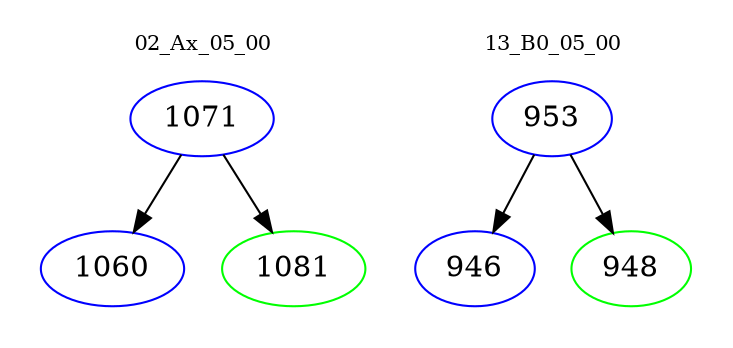 digraph{
subgraph cluster_0 {
color = white
label = "02_Ax_05_00";
fontsize=10;
T0_1071 [label="1071", color="blue"]
T0_1071 -> T0_1060 [color="black"]
T0_1060 [label="1060", color="blue"]
T0_1071 -> T0_1081 [color="black"]
T0_1081 [label="1081", color="green"]
}
subgraph cluster_1 {
color = white
label = "13_B0_05_00";
fontsize=10;
T1_953 [label="953", color="blue"]
T1_953 -> T1_946 [color="black"]
T1_946 [label="946", color="blue"]
T1_953 -> T1_948 [color="black"]
T1_948 [label="948", color="green"]
}
}
